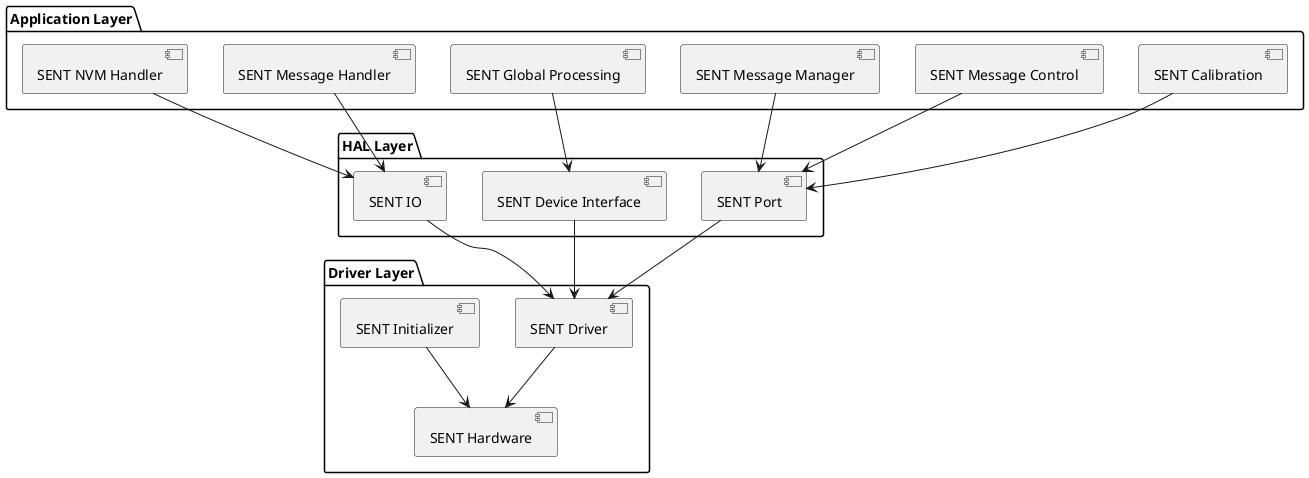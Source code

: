 @startuml SENT Protocol Stack Architecture

package "Application Layer" {
    [SENT Calibration] as SC
    [SENT Message Control] as SMC
    [SENT Message Handler] as SMH
    [SENT Global Processing] as SGP
    [SENT Message Manager] as SMM
    [SENT NVM Handler] as SNH
}

package "HAL Layer" {
    [SENT Port] as SP
    [SENT IO] as SIO
    [SENT Device Interface] as SDI
}

package "Driver Layer" {
    [SENT Driver] as SD
    [SENT Hardware] as SH
    [SENT Initializer] as SI
}

' 层级关系
' "Application Layer" ..> HAL Layer
' "HAL Layer" ..> Driver Layer

' 详细依赖关系
SC --> SP
SMC --> SP
SMH --> SIO
SGP --> SDI
SMM --> SP
SNH --> SIO

SP --> SD
SIO --> SD
SDI --> SD

SD --> SH
SI --> SH

@enduml
